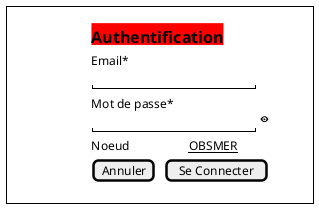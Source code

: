 @startsalt
{
{+
    .
    { | . | . | . | . | . | . | . | . | . | . | . | . | . | . | . | . |  <back:red><font color=black><size:16><b>Authentification  | . | . | . | . | . | . | . | . |}
    { | . | . | . | . | . | . | . | . | . | . | . | . | . | . | . | . |  Email*  }
    { | . | . | . | . | . | . | . | . | . | . | . | . | . | . | . | . |  "                    "  | . | . | . | . | . | . | . | . |}
    { | . | . | . | . | . | . | . | . | . | . | . | . | . | . | . | . |  Mot de passe*  }
    { | . | . | . | . | . | . | . | . | . | . | . | . | . | . | . | . |  "                    "  | <b><&eye> | . | . | . | . | . | . | . | . |}
    { | . | . | . | . | . | . | . | . | . | . | . | . | . | . | . | . |  Noeud | . | . | . | . | . | . | . | . | . | . | . |<u>OBSMER| . | . | . | . | . | . | . | . |}
    { | . | . | . | . | . | . | . | . | . | . | . | . | . | . | . | . |   [Annuler]  | .| [Se Connecter] | . | . | . | . | . | . | . | . |}
    .
 }
}
@endsalt

